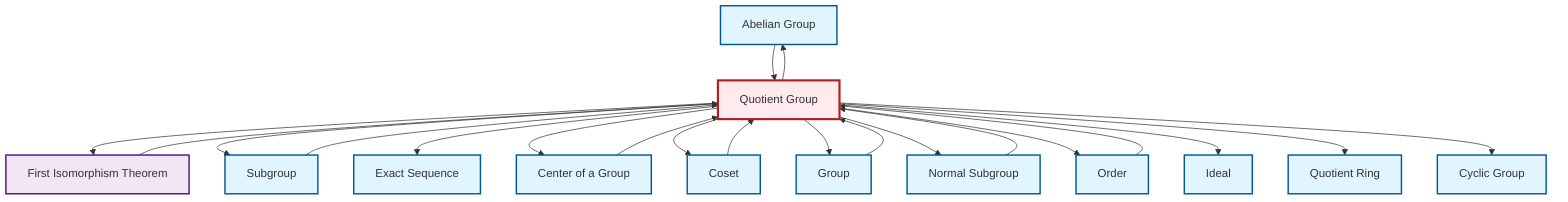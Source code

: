 graph TD
    classDef definition fill:#e1f5fe,stroke:#01579b,stroke-width:2px
    classDef theorem fill:#f3e5f5,stroke:#4a148c,stroke-width:2px
    classDef axiom fill:#fff3e0,stroke:#e65100,stroke-width:2px
    classDef example fill:#e8f5e9,stroke:#1b5e20,stroke-width:2px
    classDef current fill:#ffebee,stroke:#b71c1c,stroke-width:3px
    def-abelian-group["Abelian Group"]:::definition
    def-cyclic-group["Cyclic Group"]:::definition
    def-ideal["Ideal"]:::definition
    def-coset["Coset"]:::definition
    def-exact-sequence["Exact Sequence"]:::definition
    def-quotient-group["Quotient Group"]:::definition
    def-center-of-group["Center of a Group"]:::definition
    def-normal-subgroup["Normal Subgroup"]:::definition
    def-subgroup["Subgroup"]:::definition
    def-group["Group"]:::definition
    def-order["Order"]:::definition
    def-quotient-ring["Quotient Ring"]:::definition
    thm-first-isomorphism["First Isomorphism Theorem"]:::theorem
    def-quotient-group --> def-abelian-group
    def-quotient-group --> thm-first-isomorphism
    def-order --> def-quotient-group
    def-center-of-group --> def-quotient-group
    def-normal-subgroup --> def-quotient-group
    def-quotient-group --> def-subgroup
    def-subgroup --> def-quotient-group
    thm-first-isomorphism --> def-quotient-group
    def-quotient-group --> def-exact-sequence
    def-quotient-group --> def-center-of-group
    def-abelian-group --> def-quotient-group
    def-quotient-group --> def-coset
    def-quotient-group --> def-group
    def-quotient-group --> def-normal-subgroup
    def-quotient-group --> def-order
    def-group --> def-quotient-group
    def-quotient-group --> def-ideal
    def-quotient-group --> def-quotient-ring
    def-coset --> def-quotient-group
    def-quotient-group --> def-cyclic-group
    class def-quotient-group current